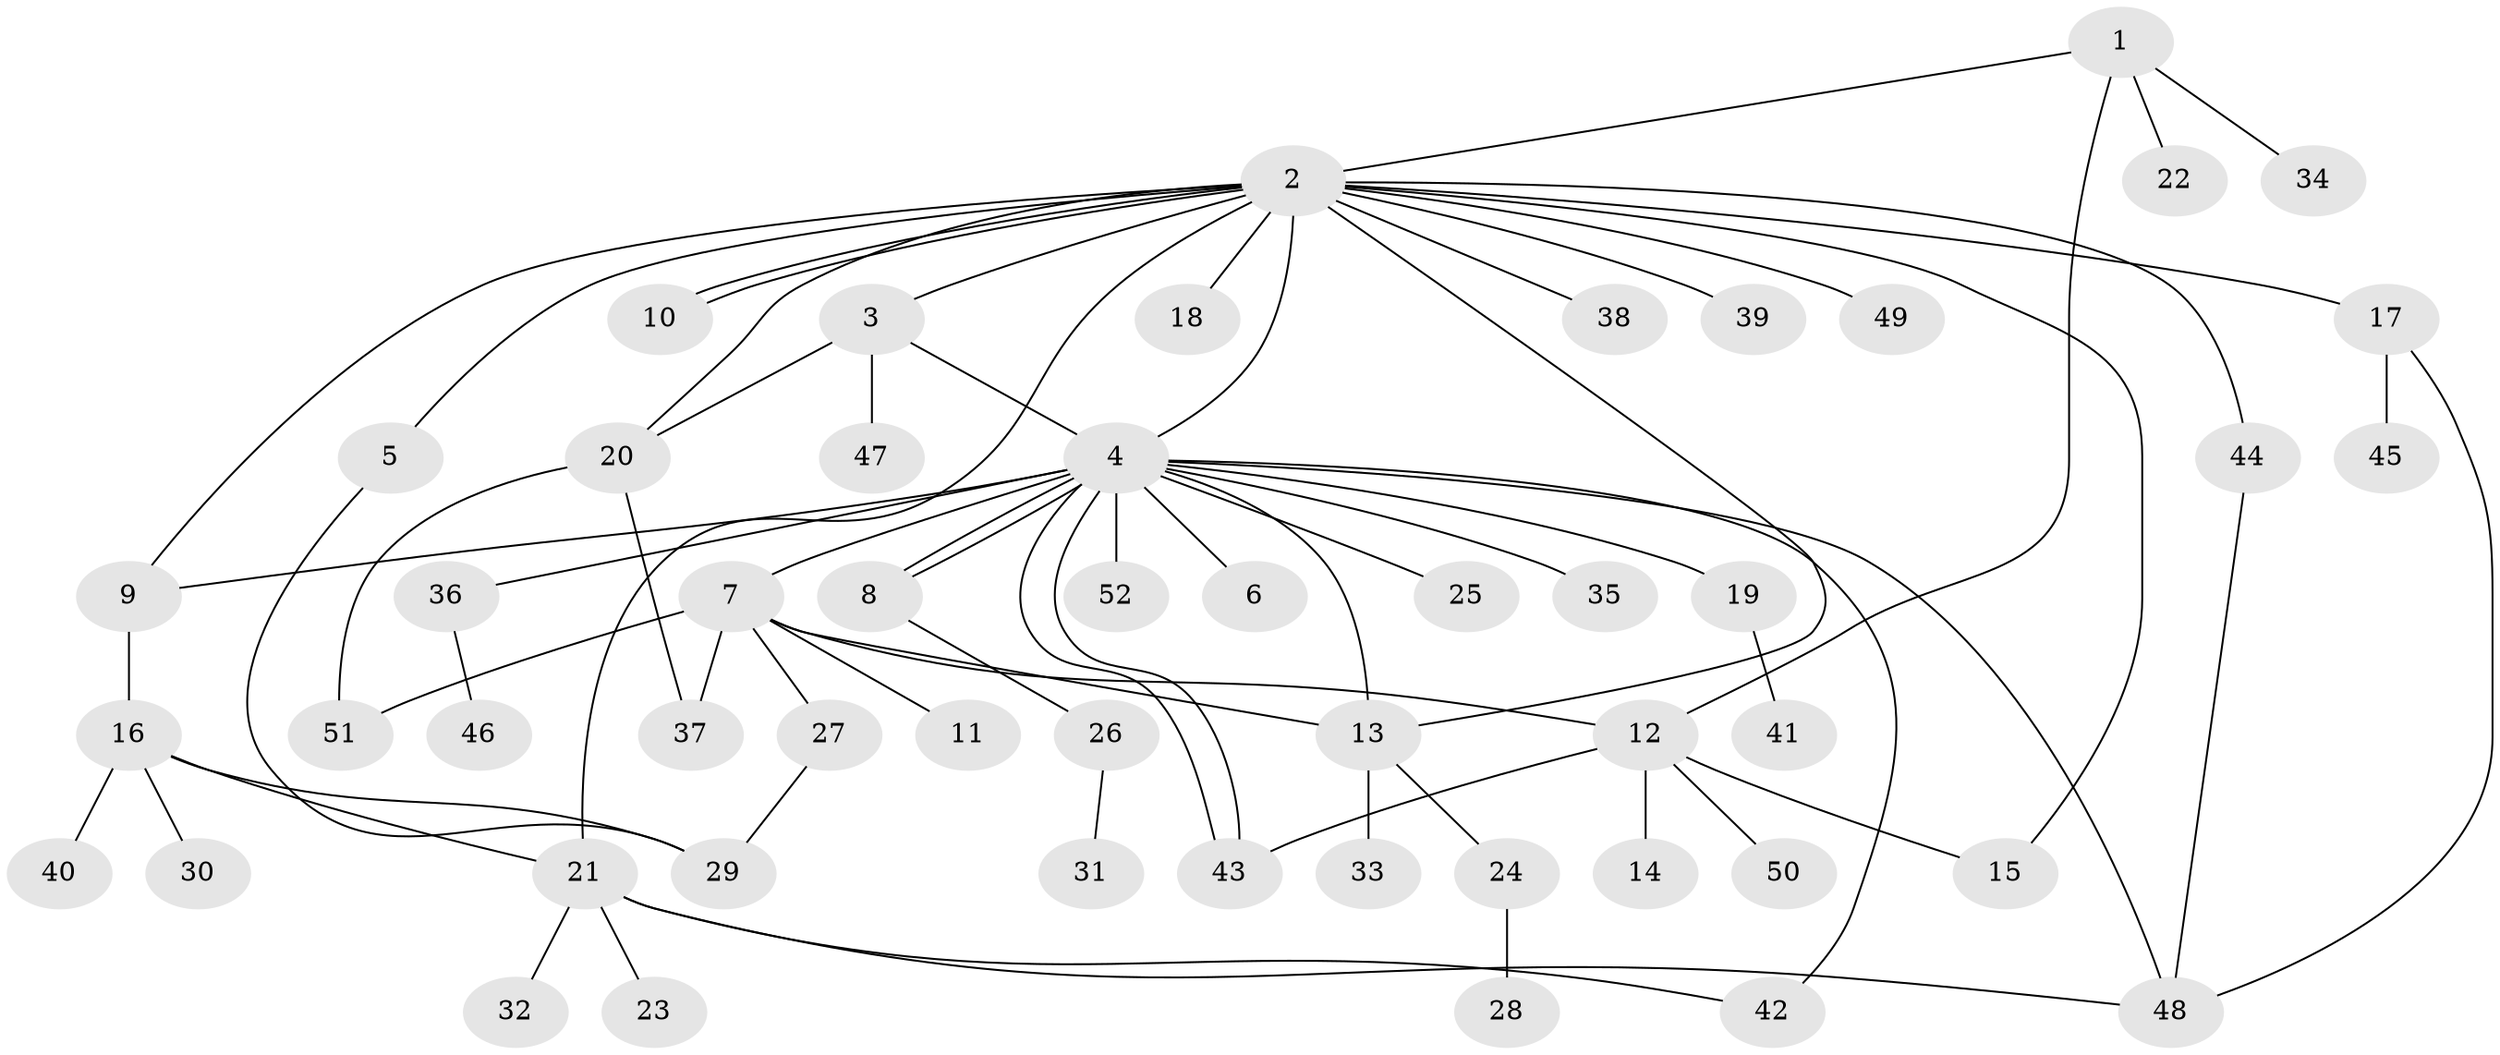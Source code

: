 // coarse degree distribution, {3: 0.1794871794871795, 17: 0.02564102564102564, 20: 0.02564102564102564, 2: 0.1794871794871795, 1: 0.5128205128205128, 5: 0.02564102564102564, 9: 0.02564102564102564, 4: 0.02564102564102564}
// Generated by graph-tools (version 1.1) at 2025/51/02/27/25 19:51:58]
// undirected, 52 vertices, 71 edges
graph export_dot {
graph [start="1"]
  node [color=gray90,style=filled];
  1;
  2;
  3;
  4;
  5;
  6;
  7;
  8;
  9;
  10;
  11;
  12;
  13;
  14;
  15;
  16;
  17;
  18;
  19;
  20;
  21;
  22;
  23;
  24;
  25;
  26;
  27;
  28;
  29;
  30;
  31;
  32;
  33;
  34;
  35;
  36;
  37;
  38;
  39;
  40;
  41;
  42;
  43;
  44;
  45;
  46;
  47;
  48;
  49;
  50;
  51;
  52;
  1 -- 2;
  1 -- 12;
  1 -- 22;
  1 -- 34;
  2 -- 3;
  2 -- 4;
  2 -- 5;
  2 -- 9;
  2 -- 10;
  2 -- 10;
  2 -- 13;
  2 -- 15;
  2 -- 17;
  2 -- 18;
  2 -- 20;
  2 -- 21;
  2 -- 38;
  2 -- 39;
  2 -- 44;
  2 -- 49;
  3 -- 4;
  3 -- 20;
  3 -- 47;
  4 -- 6;
  4 -- 7;
  4 -- 8;
  4 -- 8;
  4 -- 9;
  4 -- 13;
  4 -- 19;
  4 -- 25;
  4 -- 35;
  4 -- 36;
  4 -- 42;
  4 -- 43;
  4 -- 43;
  4 -- 48;
  4 -- 52;
  5 -- 29;
  7 -- 11;
  7 -- 12;
  7 -- 13;
  7 -- 27;
  7 -- 37;
  7 -- 51;
  8 -- 26;
  9 -- 16;
  12 -- 14;
  12 -- 15;
  12 -- 43;
  12 -- 50;
  13 -- 24;
  13 -- 33;
  16 -- 21;
  16 -- 29;
  16 -- 30;
  16 -- 40;
  17 -- 45;
  17 -- 48;
  19 -- 41;
  20 -- 37;
  20 -- 51;
  21 -- 23;
  21 -- 32;
  21 -- 42;
  21 -- 48;
  24 -- 28;
  26 -- 31;
  27 -- 29;
  36 -- 46;
  44 -- 48;
}
